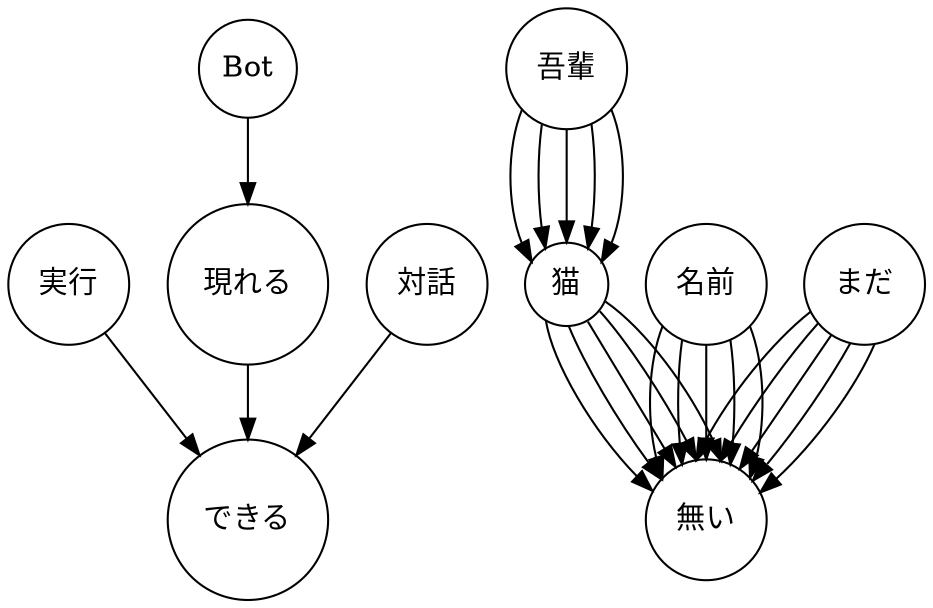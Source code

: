 digraph root {
	graph [bb="0,0,440,284"];
	node [label="\N",
		shape=circle
	];
	subgraph root {
		graph [bb="0,0,440,284"];
		node [height="",
			label="\N",
			pos="",
			shape=circle,
			width=""
		];
		edge [pos=""];
		subgraph root {
			graph [bb="0,0,440.25,283.39"];
			node [height="",
				label="\N",
				pos="",
				shape=circle,
				width=""
			];
			edge [pos=""];
			{
				graph [bb="0,0,440.25,283.39"];
				node [height="",
					label="\N",
					pos="",
					shape=circle,
					width=""
				];
				edge [pos=""];
				実行				 [height=0.80556,
					label=実行,
					pos="29,151.5",
					width=0.80556];
				できる				 [height=1.0694,
					label=できる,
					pos="115,38.5",
					width=1.0694];
				実行 -> できる				 [pos="e,91.752,69.506 46.403,128.04 57.623,113.56 72.498,94.357 85.528,77.54"];
				Bot				 [height=0.65278,
					label=Bot,
					pos="115,255",
					width=0.65278];
				現れる				 [height=1.0694,
					label=現れる,
					pos="115,151.5",
					width=1.0694];
				Bot -> 現れる				 [pos="e,115,190.11 115,231.47 115,222.27 115,211.25 115,200.4"];
				現れる -> できる				 [pos="e,115,77.041 115,112.92 115,104.69 115,95.877 115,87.31"];
				対話				 [height=0.80556,
					label=対話,
					pos="201,151.5",
					width=0.80556];
				対話 -> できる				 [pos="e,138.25,69.506 183.6,128.04 172.38,113.56 157.5,94.357 144.47,77.54"];
			}
			subgraph root {
				graph [bb="0,0,201,246"];
				node [height="",
					label="\N",
					pos="",
					shape=circle,
					width=""
				];
				edge [pos=""];
				subgraph root {
					graph [bb="0,0,201,246"];
					node [height="",
						label="\N",
						pos="",
						shape=circle,
						width=""
					];
					edge [pos=""];
					{
						graph [bb="0,0,201,246"];
						node [height="",
							label="\N",
							pos="",
							shape=circle,
							width=""
						];
						edge [pos=""];
						吾輩						 [height=0.80556,
							label=吾輩,
							pos="268,255",
							width=0.80556];
						猫						 [height=0.55556,
							label=猫,
							pos="268,151.5",
							width=0.55556];
						吾輩 -> 猫						 [pos="e,251.18,162.38 246.54,235.38 239.2,217.23 239.15,189.75 246.4,171.47"];
						無い						 [height=0.80556,
							label=無い,
							pos="335,38.5",
							width=0.80556];
						猫 -> 無い						 [pos="e,309.05,52.478 258.06,134.12 261,114.27 280.69,80.831 301.62,59.482"];
						名前						 [height=0.80556,
							label=名前,
							pos="335,151.5",
							width=0.80556];
						名前 -> 無い						 [pos="e,313.98,58.704 314.03,131.42 307.2,114.11 306.17,88.326 310.95,68.471"];
						まだ						 [height=0.80556,
							label=まだ,
							pos="411,151.5",
							width=0.80556];
						まだ -> 無い						 [pos="e,330.24,67.205 385.12,138.41 366.32,123.63 346.06,97.924 334.67,76.424"];
					}
					subgraph root {
						graph [bb="0,0,201,246"];
						node [height="",
							label="\N",
							pos="",
							shape=circle,
							width=""
						];
						edge [pos=""];
						{
							graph [bb="0,0,201,246"];
							node [height="",
								label="\N",
								pos="",
								shape=circle,
								width=""
							];
							edge [pos=""];
							吾輩;
							猫;
							吾輩 -> 猫							 [pos="e,257.75,168.89 256.1,228.39 254,213.21 253.97,194.03 256.01,178.75"];
							無い;
							猫 -> 無い							 [pos="e,313.5,57.964 269.03,131.42 276.35,113.41 292.33,86.248 307.21,66.115"];
							名前;
							名前 -> 無い							 [pos="e,323.42,65.105 323.4,124.76 321.32,110.05 320.95,91.376 322.29,75.26"];
							まだ;
							まだ -> 無い							 [pos="e,341.9,66.834 388.56,132.67 374.82,117.32 358.5,94.71 346.98,75.604"];
						}
						subgraph root {
							graph [bb="0,0,201,246"];
							node [height="",
								label="\N",
								pos="",
								shape=circle,
								width=""
							];
							edge [pos=""];
							{
								graph [bb="0,0,201,246"];
								node [height="",
									label="\N",
									pos="",
									shape=circle,
									width=""
								];
								edge [pos=""];
								吾輩;
								猫;
								吾輩 -> 猫								 [pos="e,268,171.74 268,226 268,212.25 268,195.69 268,181.78"];
								無い;
								猫 -> 無い								 [pos="e,320.25,63.943 278.18,133.64 287.93,117.48 302.93,92.626 315.07,72.516"];
								名前;
								名前 -> 無い								 [pos="e,335,67.501 335,122.49 335,108.95 335,92.489 335,77.809"];
								まだ;
								まだ -> 無い								 [pos="e,351.17,63.121 395.07,127.23 384,111.06 369.1,89.302 356.91,71.5"];
							}
							subgraph root {
								graph [bb="0,0,201,246"];
								node [height="",
									label="\N",
									pos="",
									shape=circle,
									width=""
								];
								edge [pos=""];
								{
									graph [bb="0,0,201,246"];
									node [height="",
										label="\N",
										pos="",
										shape=circle,
										width=""
									];
									edge [pos=""];
									吾輩;
									猫;
									吾輩 -> 猫									 [pos="e,278.25,168.89 279.9,228.39 282,213.21 282.03,194.03 279.99,178.75"];
									無い;
									猫 -> 無い									 [pos="e,330.09,67.322 283.91,138.62 297.23,123.84 314.23,97.915 325.59,76.284"];
									名前;
									名前 -> 無い									 [pos="e,346.58,65.105 346.6,124.76 348.68,110.05 349.05,91.376 347.71,75.26"];
									まだ;
									まだ -> 無い									 [pos="e,357.39,57.273 404.04,123.06 394.25,105.41 378.57,82.611 364.27,65.289"];
								}
								subgraph root {
									graph [bb="0,0,201.49,247.48"];
									node [height="",
										label="\N",
										pos="",
										shape=circle,
										width=""
									];
									edge [pos=""];
									{
										graph [bb="0,0,201.49,247.48"];
										node [height="",
											label="\N",
											pos="",
											shape=circle,
											width=""
										];
										edge [pos=""];
										吾輩;
										猫;
										吾輩 -> 猫										 [pos="e,284.82,162.38 289.46,235.38 296.8,217.23 296.85,189.75 289.6,171.47"];
										無い;
										猫 -> 無い										 [pos="e,342.16,66.76 286.63,143.22 306.05,129.82 327.57,100.44 338.35,76.357"];
										名前;
										名前 -> 無い										 [pos="e,356.02,58.704 355.97,131.42 362.8,114.11 363.83,88.326 359.05,68.471"];
										まだ;
										まだ -> 無い										 [pos="e,360.92,51.615 415.75,122.78 407.11,102.6 387.79,75.812 368.55,58.136"];
									}
								}
							}
						}
					}
				}
			}
		}
	}
}
